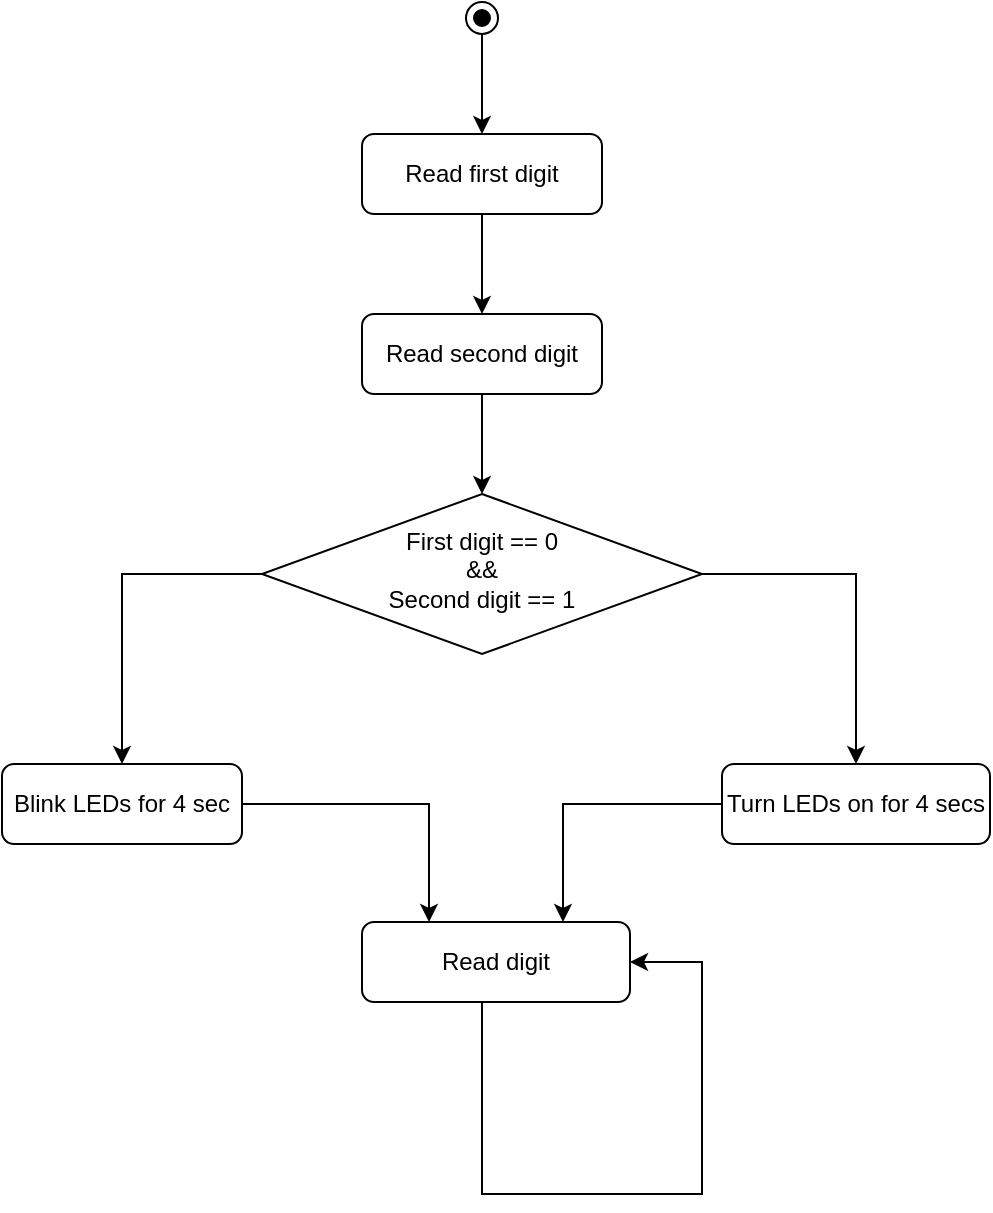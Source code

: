 <mxfile version="13.7.9"><diagram id="C5RBs43oDa-KdzZeNtuy" name="Page-1"><mxGraphModel dx="1722" dy="988" grid="0" gridSize="10" guides="1" tooltips="1" connect="1" arrows="1" fold="1" page="1" pageScale="1" pageWidth="827" pageHeight="1169" math="0" shadow="0"><root><mxCell id="WIyWlLk6GJQsqaUBKTNV-0"/><mxCell id="WIyWlLk6GJQsqaUBKTNV-1" parent="WIyWlLk6GJQsqaUBKTNV-0"/><mxCell id="zJCymbpJq8LCga8bHKZ5-31" style="edgeStyle=orthogonalEdgeStyle;rounded=0;orthogonalLoop=1;jettySize=auto;html=1;entryX=0.5;entryY=0;entryDx=0;entryDy=0;exitX=0.5;exitY=1;exitDx=0;exitDy=0;" edge="1" parent="WIyWlLk6GJQsqaUBKTNV-1" source="zJCymbpJq8LCga8bHKZ5-33" target="zJCymbpJq8LCga8bHKZ5-0"><mxGeometry relative="1" as="geometry"><mxPoint x="350" y="210" as="sourcePoint"/></mxGeometry></mxCell><mxCell id="zJCymbpJq8LCga8bHKZ5-17" style="edgeStyle=orthogonalEdgeStyle;rounded=0;orthogonalLoop=1;jettySize=auto;html=1;entryX=0.5;entryY=0;entryDx=0;entryDy=0;" edge="1" parent="WIyWlLk6GJQsqaUBKTNV-1" source="WIyWlLk6GJQsqaUBKTNV-10" target="WIyWlLk6GJQsqaUBKTNV-11"><mxGeometry relative="1" as="geometry"/></mxCell><mxCell id="zJCymbpJq8LCga8bHKZ5-19" style="edgeStyle=orthogonalEdgeStyle;rounded=0;orthogonalLoop=1;jettySize=auto;html=1;" edge="1" parent="WIyWlLk6GJQsqaUBKTNV-1" source="WIyWlLk6GJQsqaUBKTNV-10" target="zJCymbpJq8LCga8bHKZ5-18"><mxGeometry relative="1" as="geometry"/></mxCell><mxCell id="WIyWlLk6GJQsqaUBKTNV-10" value="First digit == 0&lt;br&gt;&amp;amp;&amp;amp;&lt;br&gt;Second digit == 1" style="rhombus;whiteSpace=wrap;html=1;shadow=0;fontFamily=Helvetica;fontSize=12;align=center;strokeWidth=1;spacing=6;spacingTop=-4;" parent="WIyWlLk6GJQsqaUBKTNV-1" vertex="1"><mxGeometry x="240" y="440" width="220" height="80" as="geometry"/></mxCell><mxCell id="zJCymbpJq8LCga8bHKZ5-28" style="edgeStyle=orthogonalEdgeStyle;rounded=0;orthogonalLoop=1;jettySize=auto;html=1;entryX=0.25;entryY=0;entryDx=0;entryDy=0;" edge="1" parent="WIyWlLk6GJQsqaUBKTNV-1" source="WIyWlLk6GJQsqaUBKTNV-11" target="zJCymbpJq8LCga8bHKZ5-22"><mxGeometry relative="1" as="geometry"/></mxCell><mxCell id="WIyWlLk6GJQsqaUBKTNV-11" value="Blink LEDs for 4 sec" style="rounded=1;whiteSpace=wrap;html=1;fontSize=12;glass=0;strokeWidth=1;shadow=0;" parent="WIyWlLk6GJQsqaUBKTNV-1" vertex="1"><mxGeometry x="110" y="575" width="120" height="40" as="geometry"/></mxCell><mxCell id="zJCymbpJq8LCga8bHKZ5-7" style="edgeStyle=orthogonalEdgeStyle;rounded=0;orthogonalLoop=1;jettySize=auto;html=1;exitX=0.5;exitY=1;exitDx=0;exitDy=0;entryX=0.5;entryY=0;entryDx=0;entryDy=0;" edge="1" parent="WIyWlLk6GJQsqaUBKTNV-1" source="zJCymbpJq8LCga8bHKZ5-0" target="zJCymbpJq8LCga8bHKZ5-1"><mxGeometry relative="1" as="geometry"/></mxCell><mxCell id="zJCymbpJq8LCga8bHKZ5-0" value="Read first digit" style="rounded=1;whiteSpace=wrap;html=1;" vertex="1" parent="WIyWlLk6GJQsqaUBKTNV-1"><mxGeometry x="290" y="260" width="120" height="40" as="geometry"/></mxCell><mxCell id="zJCymbpJq8LCga8bHKZ5-8" style="edgeStyle=orthogonalEdgeStyle;rounded=0;orthogonalLoop=1;jettySize=auto;html=1;exitX=0.5;exitY=1;exitDx=0;exitDy=0;entryX=0.5;entryY=0;entryDx=0;entryDy=0;" edge="1" parent="WIyWlLk6GJQsqaUBKTNV-1" source="zJCymbpJq8LCga8bHKZ5-1" target="WIyWlLk6GJQsqaUBKTNV-10"><mxGeometry relative="1" as="geometry"/></mxCell><mxCell id="zJCymbpJq8LCga8bHKZ5-1" value="Read second digit" style="rounded=1;whiteSpace=wrap;html=1;" vertex="1" parent="WIyWlLk6GJQsqaUBKTNV-1"><mxGeometry x="290" y="350" width="120" height="40" as="geometry"/></mxCell><mxCell id="zJCymbpJq8LCga8bHKZ5-30" style="edgeStyle=orthogonalEdgeStyle;rounded=0;orthogonalLoop=1;jettySize=auto;html=1;entryX=0.75;entryY=0;entryDx=0;entryDy=0;" edge="1" parent="WIyWlLk6GJQsqaUBKTNV-1" source="zJCymbpJq8LCga8bHKZ5-18" target="zJCymbpJq8LCga8bHKZ5-22"><mxGeometry relative="1" as="geometry"/></mxCell><mxCell id="zJCymbpJq8LCga8bHKZ5-18" value="Turn LEDs on for 4 secs" style="rounded=1;whiteSpace=wrap;html=1;fontSize=12;glass=0;strokeWidth=1;shadow=0;" vertex="1" parent="WIyWlLk6GJQsqaUBKTNV-1"><mxGeometry x="470" y="575" width="134" height="40" as="geometry"/></mxCell><mxCell id="zJCymbpJq8LCga8bHKZ5-26" style="edgeStyle=orthogonalEdgeStyle;rounded=0;orthogonalLoop=1;jettySize=auto;html=1;entryX=1;entryY=0.5;entryDx=0;entryDy=0;" edge="1" parent="WIyWlLk6GJQsqaUBKTNV-1" source="zJCymbpJq8LCga8bHKZ5-22" target="zJCymbpJq8LCga8bHKZ5-22"><mxGeometry relative="1" as="geometry"><mxPoint x="490" y="850" as="targetPoint"/><Array as="points"><mxPoint x="350" y="790"/><mxPoint x="460" y="790"/><mxPoint x="460" y="674"/><mxPoint x="424" y="674"/></Array></mxGeometry></mxCell><mxCell id="zJCymbpJq8LCga8bHKZ5-22" value="Read digit" style="rounded=1;whiteSpace=wrap;html=1;fontSize=12;glass=0;strokeWidth=1;shadow=0;" vertex="1" parent="WIyWlLk6GJQsqaUBKTNV-1"><mxGeometry x="290" y="654" width="134" height="40" as="geometry"/></mxCell><mxCell id="zJCymbpJq8LCga8bHKZ5-35" value="" style="group" vertex="1" connectable="0" parent="WIyWlLk6GJQsqaUBKTNV-1"><mxGeometry x="342" y="194" width="16" height="16" as="geometry"/></mxCell><mxCell id="zJCymbpJq8LCga8bHKZ5-33" value="" style="ellipse;whiteSpace=wrap;html=1;aspect=fixed;" vertex="1" parent="zJCymbpJq8LCga8bHKZ5-35"><mxGeometry width="16" height="16" as="geometry"/></mxCell><mxCell id="zJCymbpJq8LCga8bHKZ5-34" value="" style="ellipse;whiteSpace=wrap;html=1;aspect=fixed;fillColor=#000000;" vertex="1" parent="zJCymbpJq8LCga8bHKZ5-35"><mxGeometry x="4" y="4" width="8" height="8" as="geometry"/></mxCell></root></mxGraphModel></diagram></mxfile>